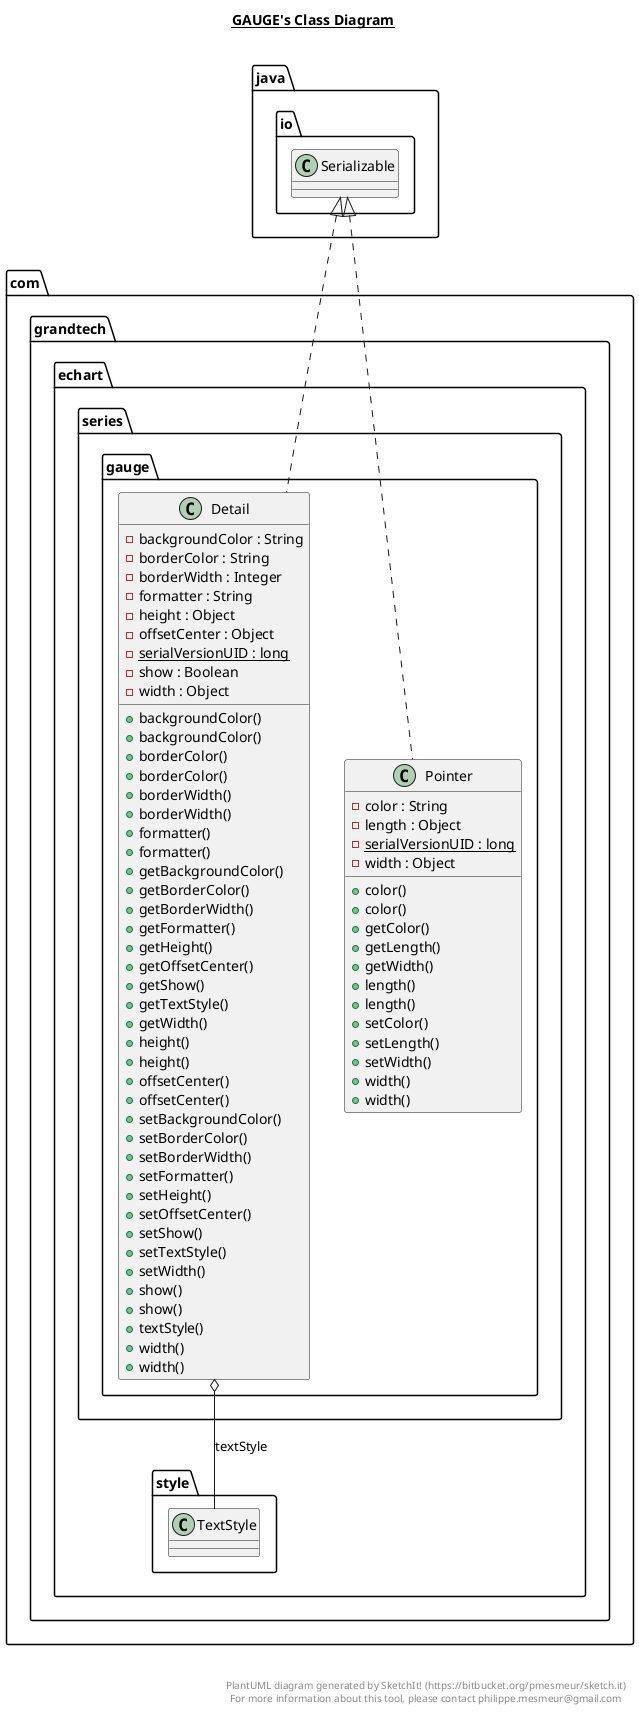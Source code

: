 @startuml

title __GAUGE's Class Diagram__\n

  namespace com.grandtech.echart {
    namespace series {
      namespace gauge {
        class com.grandtech.echart.series.gauge.Detail {
            - backgroundColor : String
            - borderColor : String
            - borderWidth : Integer
            - formatter : String
            - height : Object
            - offsetCenter : Object
            {static} - serialVersionUID : long
            - show : Boolean
            - width : Object
            + backgroundColor()
            + backgroundColor()
            + borderColor()
            + borderColor()
            + borderWidth()
            + borderWidth()
            + formatter()
            + formatter()
            + getBackgroundColor()
            + getBorderColor()
            + getBorderWidth()
            + getFormatter()
            + getHeight()
            + getOffsetCenter()
            + getShow()
            + getTextStyle()
            + getWidth()
            + height()
            + height()
            + offsetCenter()
            + offsetCenter()
            + setBackgroundColor()
            + setBorderColor()
            + setBorderWidth()
            + setFormatter()
            + setHeight()
            + setOffsetCenter()
            + setShow()
            + setTextStyle()
            + setWidth()
            + show()
            + show()
            + textStyle()
            + width()
            + width()
        }
      }
    }
  }
  

  namespace com.grandtech.echart {
    namespace series {
      namespace gauge {
        class com.grandtech.echart.series.gauge.Pointer {
            - color : String
            - length : Object
            {static} - serialVersionUID : long
            - width : Object
            + color()
            + color()
            + getColor()
            + getLength()
            + getWidth()
            + length()
            + length()
            + setColor()
            + setLength()
            + setWidth()
            + width()
            + width()
        }
      }
    }
  }
  

  com.grandtech.echart.series.gauge.Detail .up.|> java.io.Serializable
  com.grandtech.echart.series.gauge.Detail o-- com.grandtech.echart.style.TextStyle : textStyle
  com.grandtech.echart.series.gauge.Pointer .up.|> java.io.Serializable


right footer


PlantUML diagram generated by SketchIt! (https://bitbucket.org/pmesmeur/sketch.it)
For more information about this tool, please contact philippe.mesmeur@gmail.com
endfooter

@enduml
